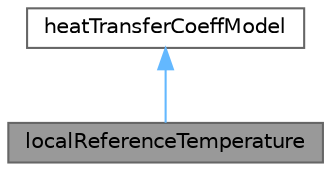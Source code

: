 digraph "localReferenceTemperature"
{
 // LATEX_PDF_SIZE
  bgcolor="transparent";
  edge [fontname=Helvetica,fontsize=10,labelfontname=Helvetica,labelfontsize=10];
  node [fontname=Helvetica,fontsize=10,shape=box,height=0.2,width=0.4];
  Node1 [id="Node000001",label="localReferenceTemperature",height=0.2,width=0.4,color="gray40", fillcolor="grey60", style="filled", fontcolor="black",tooltip="Heat transfer coefficient calculation that employs the patch internal field as the reference temperat..."];
  Node2 -> Node1 [id="edge1_Node000001_Node000002",dir="back",color="steelblue1",style="solid",tooltip=" "];
  Node2 [id="Node000002",label="heatTransferCoeffModel",height=0.2,width=0.4,color="gray40", fillcolor="white", style="filled",URL="$classFoam_1_1heatTransferCoeffModel.html",tooltip="A base class for heat transfer coefficient models."];
}
